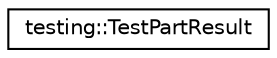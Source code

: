 digraph G
{
  edge [fontname="Helvetica",fontsize="10",labelfontname="Helvetica",labelfontsize="10"];
  node [fontname="Helvetica",fontsize="10",shape=record];
  rankdir="LR";
  Node1 [label="testing::TestPartResult",height=0.2,width=0.4,color="black", fillcolor="white", style="filled",URL="$classtesting_1_1TestPartResult.html"];
}
